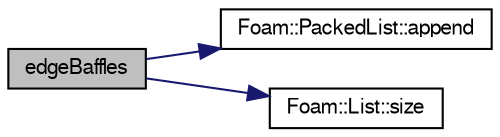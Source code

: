 digraph "edgeBaffles"
{
  bgcolor="transparent";
  edge [fontname="FreeSans",fontsize="10",labelfontname="FreeSans",labelfontsize="10"];
  node [fontname="FreeSans",fontsize="10",shape=record];
  rankdir="LR";
  Node810 [label="edgeBaffles",height=0.2,width=0.4,color="black", fillcolor="grey75", style="filled", fontcolor="black"];
  Node810 -> Node811 [color="midnightblue",fontsize="10",style="solid",fontname="FreeSans"];
  Node811 [label="Foam::PackedList::append",height=0.2,width=0.4,color="black",URL="$a25938.html#abc9a8b3af52d2a65082239e1e3a4f344",tooltip="Append a value at the end of the list. "];
  Node810 -> Node812 [color="midnightblue",fontsize="10",style="solid",fontname="FreeSans"];
  Node812 [label="Foam::List::size",height=0.2,width=0.4,color="black",URL="$a25694.html#a8a5f6fa29bd4b500caf186f60245b384",tooltip="Override size to be inconsistent with allocated storage. "];
}
